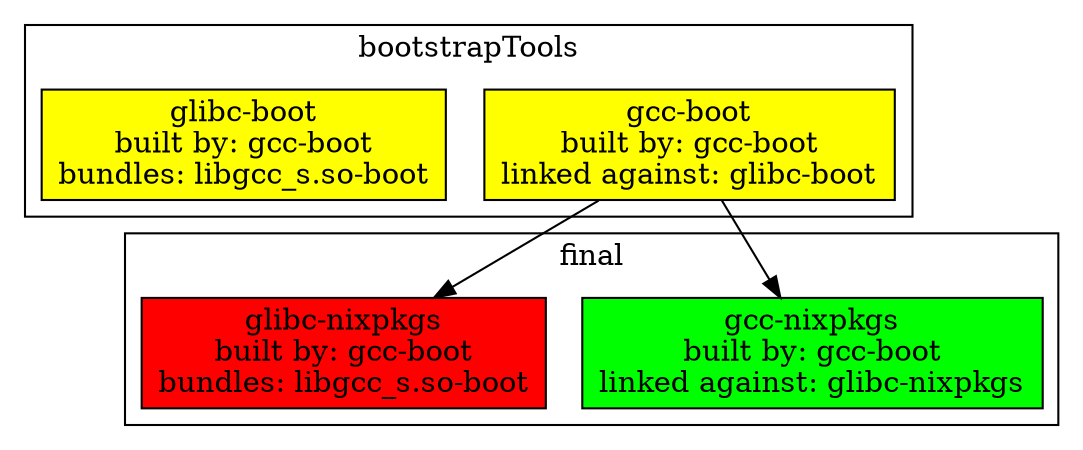 digraph G {
  rankdir=TB;
  node [shape=box];
  subgraph clusterBoot {
    label="bootstrapTools";
    "gcc-boot" [label="gcc-boot\nbuilt by: gcc-boot\nlinked against: glibc-boot", style = filled, fillcolor = "#ffff00"];
    "glibc-boot" [label="glibc-boot\nbuilt by: gcc-boot\nbundles: libgcc_s.so-boot", style = filled, fillcolor = "#ffff00"];

    "gcc-boot";
    "glibc-boot";
  }

  subgraph clusterFinal {
    label="final";
    "gcc-nixpkgs-by-boot" [label="gcc-nixpkgs\nbuilt by: gcc-boot\nlinked against: glibc-nixpkgs", style = filled, fillcolor = "#00ff00"];
    "glibc-nixpkgs-by-boot" [label="glibc-nixpkgs\nbuilt by: gcc-boot\nbundles: libgcc_s.so-boot", style = filled, fillcolor = "#ff0000"];
    "gcc-nixpkgs-by-boot";
    "glibc-nixpkgs-by-boot";

    "gcc-boot" -> "gcc-nixpkgs-by-boot";
    "gcc-boot" -> "glibc-nixpkgs-by-boot";
  }
}
